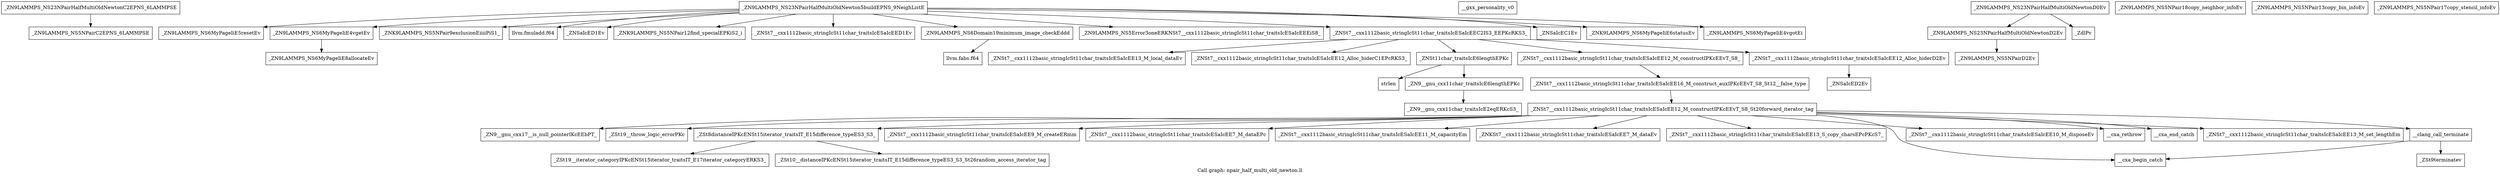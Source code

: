 digraph "Call graph: npair_half_multi_old_newton.ll" {
	label="Call graph: npair_half_multi_old_newton.ll";

	Node0x55d71b2f87f0 [shape=record,label="{_ZN9LAMMPS_NS23NPairHalfMultiOldNewtonC2EPNS_6LAMMPSE}"];
	Node0x55d71b2f87f0 -> Node0x55d71b2e23d0;
	Node0x55d71b2e23d0 [shape=record,label="{_ZN9LAMMPS_NS5NPairC2EPNS_6LAMMPSE}"];
	Node0x55d71b2ea9d0 [shape=record,label="{_ZN9LAMMPS_NS23NPairHalfMultiOldNewton5buildEPNS_9NeighListE}"];
	Node0x55d71b2ea9d0 -> Node0x55d71b2f8ad0;
	Node0x55d71b2ea9d0 -> Node0x55d71b2f8830;
	Node0x55d71b2ea9d0 -> Node0x55d71b2c8800;
	Node0x55d71b2ea9d0 -> Node0x55d71b2e2460;
	Node0x55d71b2ea9d0 -> Node0x55d71b2d5e50;
	Node0x55d71b2ea9d0 -> Node0x55d71b2ef0e0;
	Node0x55d71b2ea9d0 -> Node0x55d71b2cebd0;
	Node0x55d71b2ea9d0 -> Node0x55d71b2c9150;
	Node0x55d71b2ea9d0 -> Node0x55d71b2cd550;
	Node0x55d71b2ea9d0 -> Node0x55d71b2d5fc0;
	Node0x55d71b2ea9d0 -> Node0x55d71b2f0a90;
	Node0x55d71b2ea9d0 -> Node0x55d71b2c3b70;
	Node0x55d71b2ea9d0 -> Node0x55d71b2c3ac0;
	Node0x55d71b2f8ad0 [shape=record,label="{_ZN9LAMMPS_NS6MyPageIiE5resetEv}"];
	Node0x55d71b2d5e50 [shape=record,label="{_ZNSaIcED1Ev}"];
	Node0x55d71b2f8830 [shape=record,label="{_ZN9LAMMPS_NS6MyPageIiE4vgetEv}"];
	Node0x55d71b2f8830 -> Node0x55d71b2dfb30;
	Node0x55d71b313410 [shape=record,label="{strlen}"];
	Node0x55d71b30f110 [shape=record,label="{_ZN9__gnu_cxx11char_traitsIcE2eqERKcS3_}"];
	Node0x55d71b313af0 [shape=record,label="{_ZNSaIcED2Ev}"];
	Node0x55d71b2c8800 [shape=record,label="{_ZNK9LAMMPS_NS5NPair9exclusionEiiiiPiS1_}"];
	Node0x55d71b2e2460 [shape=record,label="{llvm.fmuladd.f64}"];
	Node0x55d71b2ef0e0 [shape=record,label="{_ZNK9LAMMPS_NS5NPair12find_specialEPKiS2_i}"];
	Node0x55d71b2c9150 [shape=record,label="{_ZN9LAMMPS_NS6Domain19minimum_image_checkEddd}"];
	Node0x55d71b2c9150 -> Node0x55d71b2e67d0;
	Node0x55d71b2c3ac0 [shape=record,label="{_ZN9LAMMPS_NS6MyPageIiE4vgotEi}"];
	Node0x55d71b2c3b70 [shape=record,label="{_ZNK9LAMMPS_NS6MyPageIiE6statusEv}"];
	Node0x55d71b2cd550 [shape=record,label="{_ZN9LAMMPS_NS5Error3oneERKNSt7__cxx1112basic_stringIcSt11char_traitsIcESaIcEEEiS8_}"];
	Node0x55d71b2f0a90 [shape=record,label="{_ZNSaIcEC1Ev}"];
	Node0x55d71b2d5fc0 [shape=record,label="{_ZNSt7__cxx1112basic_stringIcSt11char_traitsIcESaIcEEC2IS3_EEPKcRKS3_}"];
	Node0x55d71b2d5fc0 -> Node0x55d71b2f2660;
	Node0x55d71b2d5fc0 -> Node0x55d71b2f5b80;
	Node0x55d71b2d5fc0 -> Node0x55d71b2fcca0;
	Node0x55d71b2d5fc0 -> Node0x55d71b2fd660;
	Node0x55d71b2d5fc0 -> Node0x55d71b2fffc0;
	Node0x55d71b311cb0 [shape=record,label="{__gxx_personality_v0}"];
	Node0x55d71b2cebd0 [shape=record,label="{_ZNSt7__cxx1112basic_stringIcSt11char_traitsIcESaIcEED1Ev}"];
	Node0x55d71b307d60 [shape=record,label="{_ZN9LAMMPS_NS23NPairHalfMultiOldNewtonD2Ev}"];
	Node0x55d71b307d60 -> Node0x55d71b3090c0;
	Node0x55d71b30c3b0 [shape=record,label="{_ZN9LAMMPS_NS23NPairHalfMultiOldNewtonD0Ev}"];
	Node0x55d71b30c3b0 -> Node0x55d71b307d60;
	Node0x55d71b30c3b0 -> Node0x55d71b30cf60;
	Node0x55d71b2fd7d0 [shape=record,label="{_ZN9LAMMPS_NS5NPair18copy_neighbor_infoEv}"];
	Node0x55d71b30e680 [shape=record,label="{_ZN9LAMMPS_NS5NPair13copy_bin_infoEv}"];
	Node0x55d71b30f1e0 [shape=record,label="{_ZN9LAMMPS_NS5NPair17copy_stencil_infoEv}"];
	Node0x55d71b2e67d0 [shape=record,label="{llvm.fabs.f64}"];
	Node0x55d71b3090c0 [shape=record,label="{_ZN9LAMMPS_NS5NPairD2Ev}"];
	Node0x55d71b30cf60 [shape=record,label="{_ZdlPv}"];
	Node0x55d71b2dfb30 [shape=record,label="{_ZN9LAMMPS_NS6MyPageIiE8allocateEv}"];
	Node0x55d71b2f2660 [shape=record,label="{_ZNSt7__cxx1112basic_stringIcSt11char_traitsIcESaIcEE13_M_local_dataEv}"];
	Node0x55d71b2f5b80 [shape=record,label="{_ZNSt7__cxx1112basic_stringIcSt11char_traitsIcESaIcEE12_Alloc_hiderC1EPcRKS3_}"];
	Node0x55d71b2fd660 [shape=record,label="{_ZNSt7__cxx1112basic_stringIcSt11char_traitsIcESaIcEE12_M_constructIPKcEEvT_S8_}"];
	Node0x55d71b2fd660 -> Node0x55d71b313180;
	Node0x55d71b2fcca0 [shape=record,label="{_ZNSt11char_traitsIcE6lengthEPKc}"];
	Node0x55d71b2fcca0 -> Node0x55d71b313e60;
	Node0x55d71b2fcca0 -> Node0x55d71b313410;
	Node0x55d71b2fffc0 [shape=record,label="{_ZNSt7__cxx1112basic_stringIcSt11char_traitsIcESaIcEE12_Alloc_hiderD2Ev}"];
	Node0x55d71b2fffc0 -> Node0x55d71b313af0;
	Node0x55d71b313180 [shape=record,label="{_ZNSt7__cxx1112basic_stringIcSt11char_traitsIcESaIcEE16_M_construct_auxIPKcEEvT_S8_St12__false_type}"];
	Node0x55d71b313180 -> Node0x55d71b317f00;
	Node0x55d71b317f00 [shape=record,label="{_ZNSt7__cxx1112basic_stringIcSt11char_traitsIcESaIcEE12_M_constructIPKcEEvT_S8_St20forward_iterator_tag}"];
	Node0x55d71b317f00 -> Node0x55d71b2e7a70;
	Node0x55d71b317f00 -> Node0x55d71b314f60;
	Node0x55d71b317f00 -> Node0x55d71b30e9b0;
	Node0x55d71b317f00 -> Node0x55d71b30eb60;
	Node0x55d71b317f00 -> Node0x55d71b30ecc0;
	Node0x55d71b317f00 -> Node0x55d71b32cae0;
	Node0x55d71b317f00 -> Node0x55d71b32cb60;
	Node0x55d71b317f00 -> Node0x55d71b32cbe0;
	Node0x55d71b317f00 -> Node0x55d71b32cc60;
	Node0x55d71b317f00 -> Node0x55d71b32cce0;
	Node0x55d71b317f00 -> Node0x55d71b32cd60;
	Node0x55d71b317f00 -> Node0x55d71b32cde0;
	Node0x55d71b317f00 -> Node0x55d71b3173b0;
	Node0x55d71b317f00 -> Node0x55d71b30fca0;
	Node0x55d71b2e7a70 [shape=record,label="{_ZN9__gnu_cxx17__is_null_pointerIKcEEbPT_}"];
	Node0x55d71b314f60 [shape=record,label="{_ZSt19__throw_logic_errorPKc}"];
	Node0x55d71b30e9b0 [shape=record,label="{_ZSt8distanceIPKcENSt15iterator_traitsIT_E15difference_typeES3_S3_}"];
	Node0x55d71b30e9b0 -> Node0x55d71b3161b0;
	Node0x55d71b30e9b0 -> Node0x55d71b2c3850;
	Node0x55d71b30ecc0 [shape=record,label="{_ZNSt7__cxx1112basic_stringIcSt11char_traitsIcESaIcEE7_M_dataEPc}"];
	Node0x55d71b30eb60 [shape=record,label="{_ZNSt7__cxx1112basic_stringIcSt11char_traitsIcESaIcEE9_M_createERmm}"];
	Node0x55d71b32cae0 [shape=record,label="{_ZNSt7__cxx1112basic_stringIcSt11char_traitsIcESaIcEE11_M_capacityEm}"];
	Node0x55d71b32cbe0 [shape=record,label="{_ZNSt7__cxx1112basic_stringIcSt11char_traitsIcESaIcEE13_S_copy_charsEPcPKcS7_}"];
	Node0x55d71b32cb60 [shape=record,label="{_ZNKSt7__cxx1112basic_stringIcSt11char_traitsIcESaIcEE7_M_dataEv}"];
	Node0x55d71b32cc60 [shape=record,label="{__cxa_begin_catch}"];
	Node0x55d71b32cce0 [shape=record,label="{_ZNSt7__cxx1112basic_stringIcSt11char_traitsIcESaIcEE10_M_disposeEv}"];
	Node0x55d71b32cd60 [shape=record,label="{__cxa_rethrow}"];
	Node0x55d71b32cde0 [shape=record,label="{__cxa_end_catch}"];
	Node0x55d71b30fca0 [shape=record,label="{__clang_call_terminate}"];
	Node0x55d71b30fca0 -> Node0x55d71b32cc60;
	Node0x55d71b30fca0 -> Node0x55d71b2f62f0;
	Node0x55d71b2f62f0 [shape=record,label="{_ZSt9terminatev}"];
	Node0x55d71b3173b0 [shape=record,label="{_ZNSt7__cxx1112basic_stringIcSt11char_traitsIcESaIcEE13_M_set_lengthEm}"];
	Node0x55d71b2c3850 [shape=record,label="{_ZSt10__distanceIPKcENSt15iterator_traitsIT_E15difference_typeES3_S3_St26random_access_iterator_tag}"];
	Node0x55d71b3161b0 [shape=record,label="{_ZSt19__iterator_categoryIPKcENSt15iterator_traitsIT_E17iterator_categoryERKS3_}"];
	Node0x55d71b313e60 [shape=record,label="{_ZN9__gnu_cxx11char_traitsIcE6lengthEPKc}"];
	Node0x55d71b313e60 -> Node0x55d71b30f110;
}
